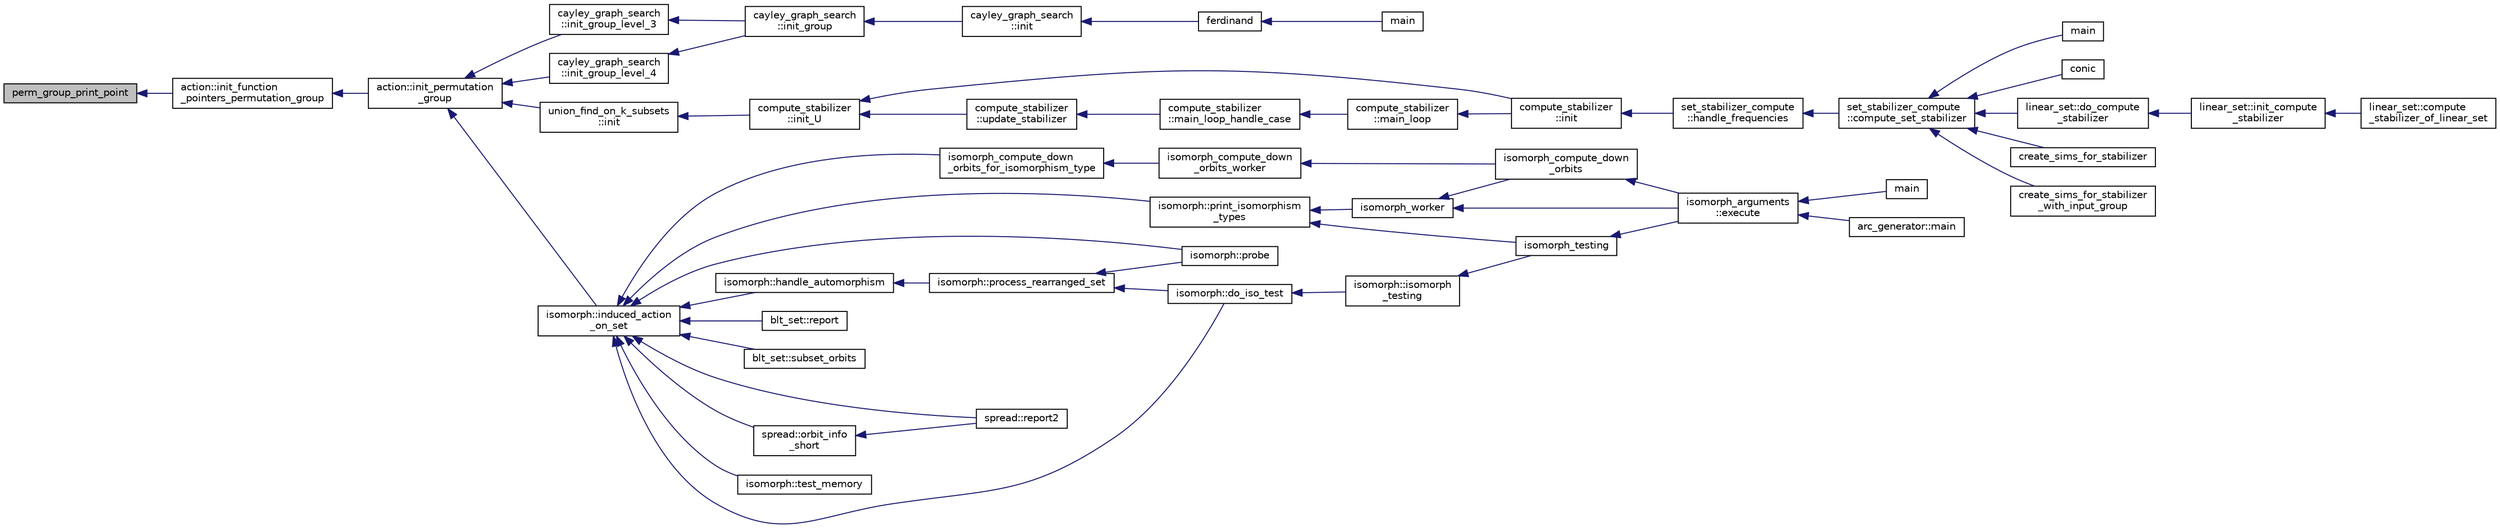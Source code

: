 digraph "perm_group_print_point"
{
  edge [fontname="Helvetica",fontsize="10",labelfontname="Helvetica",labelfontsize="10"];
  node [fontname="Helvetica",fontsize="10",shape=record];
  rankdir="LR";
  Node8788 [label="perm_group_print_point",height=0.2,width=0.4,color="black", fillcolor="grey75", style="filled", fontcolor="black"];
  Node8788 -> Node8789 [dir="back",color="midnightblue",fontsize="10",style="solid",fontname="Helvetica"];
  Node8789 [label="action::init_function\l_pointers_permutation_group",height=0.2,width=0.4,color="black", fillcolor="white", style="filled",URL="$d2/d86/classaction.html#a8e6cd4aa446047edbebe7e0702dc1f17"];
  Node8789 -> Node8790 [dir="back",color="midnightblue",fontsize="10",style="solid",fontname="Helvetica"];
  Node8790 [label="action::init_permutation\l_group",height=0.2,width=0.4,color="black", fillcolor="white", style="filled",URL="$d2/d86/classaction.html#a339bbfc596572ec88071c5f5e0ce3f41"];
  Node8790 -> Node8791 [dir="back",color="midnightblue",fontsize="10",style="solid",fontname="Helvetica"];
  Node8791 [label="cayley_graph_search\l::init_group_level_3",height=0.2,width=0.4,color="black", fillcolor="white", style="filled",URL="$de/dae/classcayley__graph__search.html#a7c936e674e8ea64597fa37ae5aa71c71"];
  Node8791 -> Node8792 [dir="back",color="midnightblue",fontsize="10",style="solid",fontname="Helvetica"];
  Node8792 [label="cayley_graph_search\l::init_group",height=0.2,width=0.4,color="black", fillcolor="white", style="filled",URL="$de/dae/classcayley__graph__search.html#adbce2e517a8ed979f53e8aeb043cf4ca"];
  Node8792 -> Node8793 [dir="back",color="midnightblue",fontsize="10",style="solid",fontname="Helvetica"];
  Node8793 [label="cayley_graph_search\l::init",height=0.2,width=0.4,color="black", fillcolor="white", style="filled",URL="$de/dae/classcayley__graph__search.html#add9c6434abeaebac4a07bc03cb21672d"];
  Node8793 -> Node8794 [dir="back",color="midnightblue",fontsize="10",style="solid",fontname="Helvetica"];
  Node8794 [label="ferdinand",height=0.2,width=0.4,color="black", fillcolor="white", style="filled",URL="$da/df3/ferdinand_8_c.html#a322b57727d23cf5a0932f11c30ea18d9"];
  Node8794 -> Node8795 [dir="back",color="midnightblue",fontsize="10",style="solid",fontname="Helvetica"];
  Node8795 [label="main",height=0.2,width=0.4,color="black", fillcolor="white", style="filled",URL="$da/df3/ferdinand_8_c.html#a3c04138a5bfe5d72780bb7e82a18e627"];
  Node8790 -> Node8796 [dir="back",color="midnightblue",fontsize="10",style="solid",fontname="Helvetica"];
  Node8796 [label="cayley_graph_search\l::init_group_level_4",height=0.2,width=0.4,color="black", fillcolor="white", style="filled",URL="$de/dae/classcayley__graph__search.html#a6593f90cd91bea8c23fe71acca05655e"];
  Node8796 -> Node8792 [dir="back",color="midnightblue",fontsize="10",style="solid",fontname="Helvetica"];
  Node8790 -> Node8797 [dir="back",color="midnightblue",fontsize="10",style="solid",fontname="Helvetica"];
  Node8797 [label="union_find_on_k_subsets\l::init",height=0.2,width=0.4,color="black", fillcolor="white", style="filled",URL="$d3/d1b/classunion__find__on__k__subsets.html#aad0de310a8e8df1ff78ee2eaf3ec1e54"];
  Node8797 -> Node8798 [dir="back",color="midnightblue",fontsize="10",style="solid",fontname="Helvetica"];
  Node8798 [label="compute_stabilizer\l::init_U",height=0.2,width=0.4,color="black", fillcolor="white", style="filled",URL="$d8/d30/classcompute__stabilizer.html#a00de428b9934e9a55157eff6c43d64d0"];
  Node8798 -> Node8799 [dir="back",color="midnightblue",fontsize="10",style="solid",fontname="Helvetica"];
  Node8799 [label="compute_stabilizer\l::init",height=0.2,width=0.4,color="black", fillcolor="white", style="filled",URL="$d8/d30/classcompute__stabilizer.html#a36a1729430f317a65559220a8206a7d7"];
  Node8799 -> Node8800 [dir="back",color="midnightblue",fontsize="10",style="solid",fontname="Helvetica"];
  Node8800 [label="set_stabilizer_compute\l::handle_frequencies",height=0.2,width=0.4,color="black", fillcolor="white", style="filled",URL="$d8/dc6/classset__stabilizer__compute.html#a247c31bc3f19f22dadbfd7607cbaaa78"];
  Node8800 -> Node8801 [dir="back",color="midnightblue",fontsize="10",style="solid",fontname="Helvetica"];
  Node8801 [label="set_stabilizer_compute\l::compute_set_stabilizer",height=0.2,width=0.4,color="black", fillcolor="white", style="filled",URL="$d8/dc6/classset__stabilizer__compute.html#ad4f92074322e98c7cd0ed5d4f8486b76"];
  Node8801 -> Node8802 [dir="back",color="midnightblue",fontsize="10",style="solid",fontname="Helvetica"];
  Node8802 [label="main",height=0.2,width=0.4,color="black", fillcolor="white", style="filled",URL="$db/d67/test__hyperoval_8_c.html#a3c04138a5bfe5d72780bb7e82a18e627"];
  Node8801 -> Node8803 [dir="back",color="midnightblue",fontsize="10",style="solid",fontname="Helvetica"];
  Node8803 [label="conic",height=0.2,width=0.4,color="black", fillcolor="white", style="filled",URL="$d4/de8/conic_8_c.html#a96def9474b981a9d5831a9b48d85d652"];
  Node8801 -> Node8804 [dir="back",color="midnightblue",fontsize="10",style="solid",fontname="Helvetica"];
  Node8804 [label="linear_set::do_compute\l_stabilizer",height=0.2,width=0.4,color="black", fillcolor="white", style="filled",URL="$dd/d86/classlinear__set.html#ae8f58ded28fb5370f4459cca42b7463b"];
  Node8804 -> Node8805 [dir="back",color="midnightblue",fontsize="10",style="solid",fontname="Helvetica"];
  Node8805 [label="linear_set::init_compute\l_stabilizer",height=0.2,width=0.4,color="black", fillcolor="white", style="filled",URL="$dd/d86/classlinear__set.html#a0cc3eaec1896fdc977b62e94623b055b"];
  Node8805 -> Node8806 [dir="back",color="midnightblue",fontsize="10",style="solid",fontname="Helvetica"];
  Node8806 [label="linear_set::compute\l_stabilizer_of_linear_set",height=0.2,width=0.4,color="black", fillcolor="white", style="filled",URL="$dd/d86/classlinear__set.html#a098a133edfbaae0fd347a69c50bdbee2"];
  Node8801 -> Node8807 [dir="back",color="midnightblue",fontsize="10",style="solid",fontname="Helvetica"];
  Node8807 [label="create_sims_for_stabilizer",height=0.2,width=0.4,color="black", fillcolor="white", style="filled",URL="$d0/d76/tl__algebra__and__number__theory_8h.html#af2c67d225072549409be710ac3cd30f8"];
  Node8801 -> Node8808 [dir="back",color="midnightblue",fontsize="10",style="solid",fontname="Helvetica"];
  Node8808 [label="create_sims_for_stabilizer\l_with_input_group",height=0.2,width=0.4,color="black", fillcolor="white", style="filled",URL="$d0/d76/tl__algebra__and__number__theory_8h.html#af5482567a8d6ba5c2fe593bf6f7f9a0f"];
  Node8798 -> Node8809 [dir="back",color="midnightblue",fontsize="10",style="solid",fontname="Helvetica"];
  Node8809 [label="compute_stabilizer\l::update_stabilizer",height=0.2,width=0.4,color="black", fillcolor="white", style="filled",URL="$d8/d30/classcompute__stabilizer.html#a9d7978a6326dc7f0935f557f0828ed8e"];
  Node8809 -> Node8810 [dir="back",color="midnightblue",fontsize="10",style="solid",fontname="Helvetica"];
  Node8810 [label="compute_stabilizer\l::main_loop_handle_case",height=0.2,width=0.4,color="black", fillcolor="white", style="filled",URL="$d8/d30/classcompute__stabilizer.html#a040fb5c6ad50133c5a16a35ed5b2ecc4"];
  Node8810 -> Node8811 [dir="back",color="midnightblue",fontsize="10",style="solid",fontname="Helvetica"];
  Node8811 [label="compute_stabilizer\l::main_loop",height=0.2,width=0.4,color="black", fillcolor="white", style="filled",URL="$d8/d30/classcompute__stabilizer.html#ae8615a28e0494704450689b6ea0b7ca2"];
  Node8811 -> Node8799 [dir="back",color="midnightblue",fontsize="10",style="solid",fontname="Helvetica"];
  Node8790 -> Node8812 [dir="back",color="midnightblue",fontsize="10",style="solid",fontname="Helvetica"];
  Node8812 [label="isomorph::induced_action\l_on_set",height=0.2,width=0.4,color="black", fillcolor="white", style="filled",URL="$d3/d5f/classisomorph.html#a66a62f79a0f877b889ec5bd0c79392f1"];
  Node8812 -> Node8813 [dir="back",color="midnightblue",fontsize="10",style="solid",fontname="Helvetica"];
  Node8813 [label="blt_set::report",height=0.2,width=0.4,color="black", fillcolor="white", style="filled",URL="$d1/d3d/classblt__set.html#a6b19f88bd2b92ebfba7e7c362eb9065c"];
  Node8812 -> Node8814 [dir="back",color="midnightblue",fontsize="10",style="solid",fontname="Helvetica"];
  Node8814 [label="blt_set::subset_orbits",height=0.2,width=0.4,color="black", fillcolor="white", style="filled",URL="$d1/d3d/classblt__set.html#af8f79fc4346244acfa0e2c2d23c36993"];
  Node8812 -> Node8815 [dir="back",color="midnightblue",fontsize="10",style="solid",fontname="Helvetica"];
  Node8815 [label="spread::report2",height=0.2,width=0.4,color="black", fillcolor="white", style="filled",URL="$da/dc1/classspread.html#a543a79e4e7306af291584f53dacbfdd8"];
  Node8812 -> Node8816 [dir="back",color="midnightblue",fontsize="10",style="solid",fontname="Helvetica"];
  Node8816 [label="spread::orbit_info\l_short",height=0.2,width=0.4,color="black", fillcolor="white", style="filled",URL="$da/dc1/classspread.html#a24795f879a815d7e4480a72395711aef"];
  Node8816 -> Node8815 [dir="back",color="midnightblue",fontsize="10",style="solid",fontname="Helvetica"];
  Node8812 -> Node8817 [dir="back",color="midnightblue",fontsize="10",style="solid",fontname="Helvetica"];
  Node8817 [label="isomorph::test_memory",height=0.2,width=0.4,color="black", fillcolor="white", style="filled",URL="$d3/d5f/classisomorph.html#a27877043c77db8e85e8fa7d5c43845b0"];
  Node8812 -> Node8818 [dir="back",color="midnightblue",fontsize="10",style="solid",fontname="Helvetica"];
  Node8818 [label="isomorph::print_isomorphism\l_types",height=0.2,width=0.4,color="black", fillcolor="white", style="filled",URL="$d3/d5f/classisomorph.html#abbcd12f6434585951a5532d0b2467a00"];
  Node8818 -> Node8819 [dir="back",color="midnightblue",fontsize="10",style="solid",fontname="Helvetica"];
  Node8819 [label="isomorph_testing",height=0.2,width=0.4,color="black", fillcolor="white", style="filled",URL="$d4/d7e/isomorph__global_8_c.html#a5a73cbe9f89c4727f086482ee2d238f9"];
  Node8819 -> Node8820 [dir="back",color="midnightblue",fontsize="10",style="solid",fontname="Helvetica"];
  Node8820 [label="isomorph_arguments\l::execute",height=0.2,width=0.4,color="black", fillcolor="white", style="filled",URL="$d5/de4/classisomorph__arguments.html#aa85e472d14906abdd5672dc66027583e"];
  Node8820 -> Node8821 [dir="back",color="midnightblue",fontsize="10",style="solid",fontname="Helvetica"];
  Node8821 [label="main",height=0.2,width=0.4,color="black", fillcolor="white", style="filled",URL="$d1/d5e/blt__main_8_c.html#a217dbf8b442f20279ea00b898af96f52"];
  Node8820 -> Node8822 [dir="back",color="midnightblue",fontsize="10",style="solid",fontname="Helvetica"];
  Node8822 [label="arc_generator::main",height=0.2,width=0.4,color="black", fillcolor="white", style="filled",URL="$d4/d21/classarc__generator.html#ad80140b51b165dad1fe6ab232be7829a"];
  Node8818 -> Node8823 [dir="back",color="midnightblue",fontsize="10",style="solid",fontname="Helvetica"];
  Node8823 [label="isomorph_worker",height=0.2,width=0.4,color="black", fillcolor="white", style="filled",URL="$d4/d7e/isomorph__global_8_c.html#ace3bb6ec719b02a35534309d4d3fe99a"];
  Node8823 -> Node8820 [dir="back",color="midnightblue",fontsize="10",style="solid",fontname="Helvetica"];
  Node8823 -> Node8824 [dir="back",color="midnightblue",fontsize="10",style="solid",fontname="Helvetica"];
  Node8824 [label="isomorph_compute_down\l_orbits",height=0.2,width=0.4,color="black", fillcolor="white", style="filled",URL="$d4/d7e/isomorph__global_8_c.html#a3613cea19158edd30958c4edecd97d53"];
  Node8824 -> Node8820 [dir="back",color="midnightblue",fontsize="10",style="solid",fontname="Helvetica"];
  Node8812 -> Node8825 [dir="back",color="midnightblue",fontsize="10",style="solid",fontname="Helvetica"];
  Node8825 [label="isomorph_compute_down\l_orbits_for_isomorphism_type",height=0.2,width=0.4,color="black", fillcolor="white", style="filled",URL="$d4/d7e/isomorph__global_8_c.html#a13519b3a5d3b5ceb26b4bec6736b0086"];
  Node8825 -> Node8826 [dir="back",color="midnightblue",fontsize="10",style="solid",fontname="Helvetica"];
  Node8826 [label="isomorph_compute_down\l_orbits_worker",height=0.2,width=0.4,color="black", fillcolor="white", style="filled",URL="$d4/d7e/isomorph__global_8_c.html#a4edf4a833ce5638a3d58cfae1c702b37"];
  Node8826 -> Node8824 [dir="back",color="midnightblue",fontsize="10",style="solid",fontname="Helvetica"];
  Node8812 -> Node8827 [dir="back",color="midnightblue",fontsize="10",style="solid",fontname="Helvetica"];
  Node8827 [label="isomorph::probe",height=0.2,width=0.4,color="black", fillcolor="white", style="filled",URL="$d3/d5f/classisomorph.html#a9cb6fed7b6ac639d886b117a1f454441"];
  Node8812 -> Node8828 [dir="back",color="midnightblue",fontsize="10",style="solid",fontname="Helvetica"];
  Node8828 [label="isomorph::do_iso_test",height=0.2,width=0.4,color="black", fillcolor="white", style="filled",URL="$d3/d5f/classisomorph.html#a51fc3bf5cc3a99282a489b2df37ee24e"];
  Node8828 -> Node8829 [dir="back",color="midnightblue",fontsize="10",style="solid",fontname="Helvetica"];
  Node8829 [label="isomorph::isomorph\l_testing",height=0.2,width=0.4,color="black", fillcolor="white", style="filled",URL="$d3/d5f/classisomorph.html#ad7945ec94ba0ba16953482edfaa4da6e"];
  Node8829 -> Node8819 [dir="back",color="midnightblue",fontsize="10",style="solid",fontname="Helvetica"];
  Node8812 -> Node8830 [dir="back",color="midnightblue",fontsize="10",style="solid",fontname="Helvetica"];
  Node8830 [label="isomorph::handle_automorphism",height=0.2,width=0.4,color="black", fillcolor="white", style="filled",URL="$d3/d5f/classisomorph.html#a95e0ae39f992234f7cbeb6f1d57d82df"];
  Node8830 -> Node8831 [dir="back",color="midnightblue",fontsize="10",style="solid",fontname="Helvetica"];
  Node8831 [label="isomorph::process_rearranged_set",height=0.2,width=0.4,color="black", fillcolor="white", style="filled",URL="$d3/d5f/classisomorph.html#a7767fd5f1da6dfd7f93810be99ba4ab6"];
  Node8831 -> Node8827 [dir="back",color="midnightblue",fontsize="10",style="solid",fontname="Helvetica"];
  Node8831 -> Node8828 [dir="back",color="midnightblue",fontsize="10",style="solid",fontname="Helvetica"];
}
